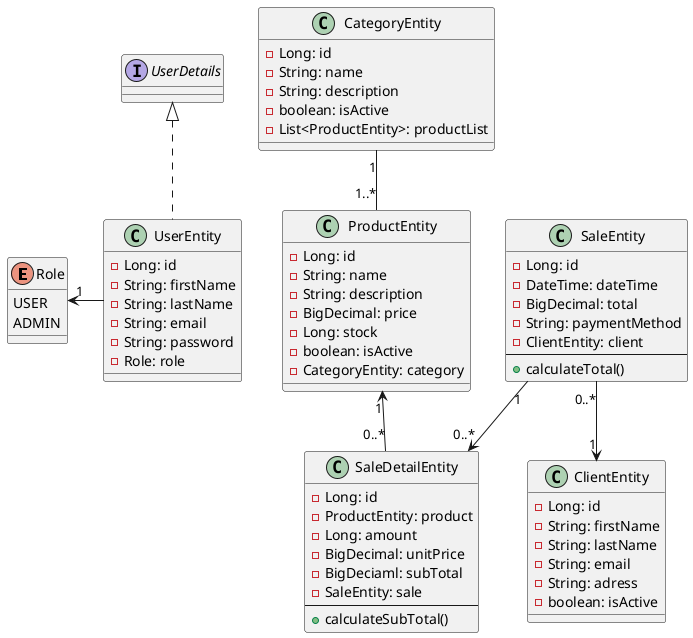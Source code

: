 @startuml
enum Role {
	USER
	ADMIN
}

interface UserDetails

class UserEntity {
	- Long: id
	- String: firstName
	- String: lastName
	- String: email
	- String: password
	- Role: role
}

class CategoryEntity {
	- Long: id
	- String: name
	- String: description
	- boolean: isActive
	- List<ProductEntity>: productList
}

class ProductEntity {
	- Long: id
	- String: name
	- String: description
	- BigDecimal: price
	- Long: stock
	- boolean: isActive
	- CategoryEntity: category
}

class ClientEntity {
	- Long: id
	- String: firstName
	- String: lastName
	- String: email
	- String: adress
	- boolean: isActive	
}

class SaleEntity {
	- Long: id
	- DateTime: dateTime
	- BigDecimal: total
	- String: paymentMethod 
	- ClientEntity: client
	---
	+ calculateTotal()
}

class SaleDetailEntity {
	- Long: id
	- ProductEntity: product
	- Long: amount
	- BigDecimal: unitPrice
	- BigDeciaml: subTotal
	- SaleEntity: sale
	---
	+ calculateSubTotal()
}

Role "1" <- UserEntity 
UserDetails <|..  UserEntity
CategoryEntity "1" -- "1..*" ProductEntity
ProductEntity "1" <-- "0..*" SaleDetailEntity
SaleEntity "1" --> "0..*" SaleDetailEntity
SaleEntity "0..*" --> "1" ClientEntity

@enduml
